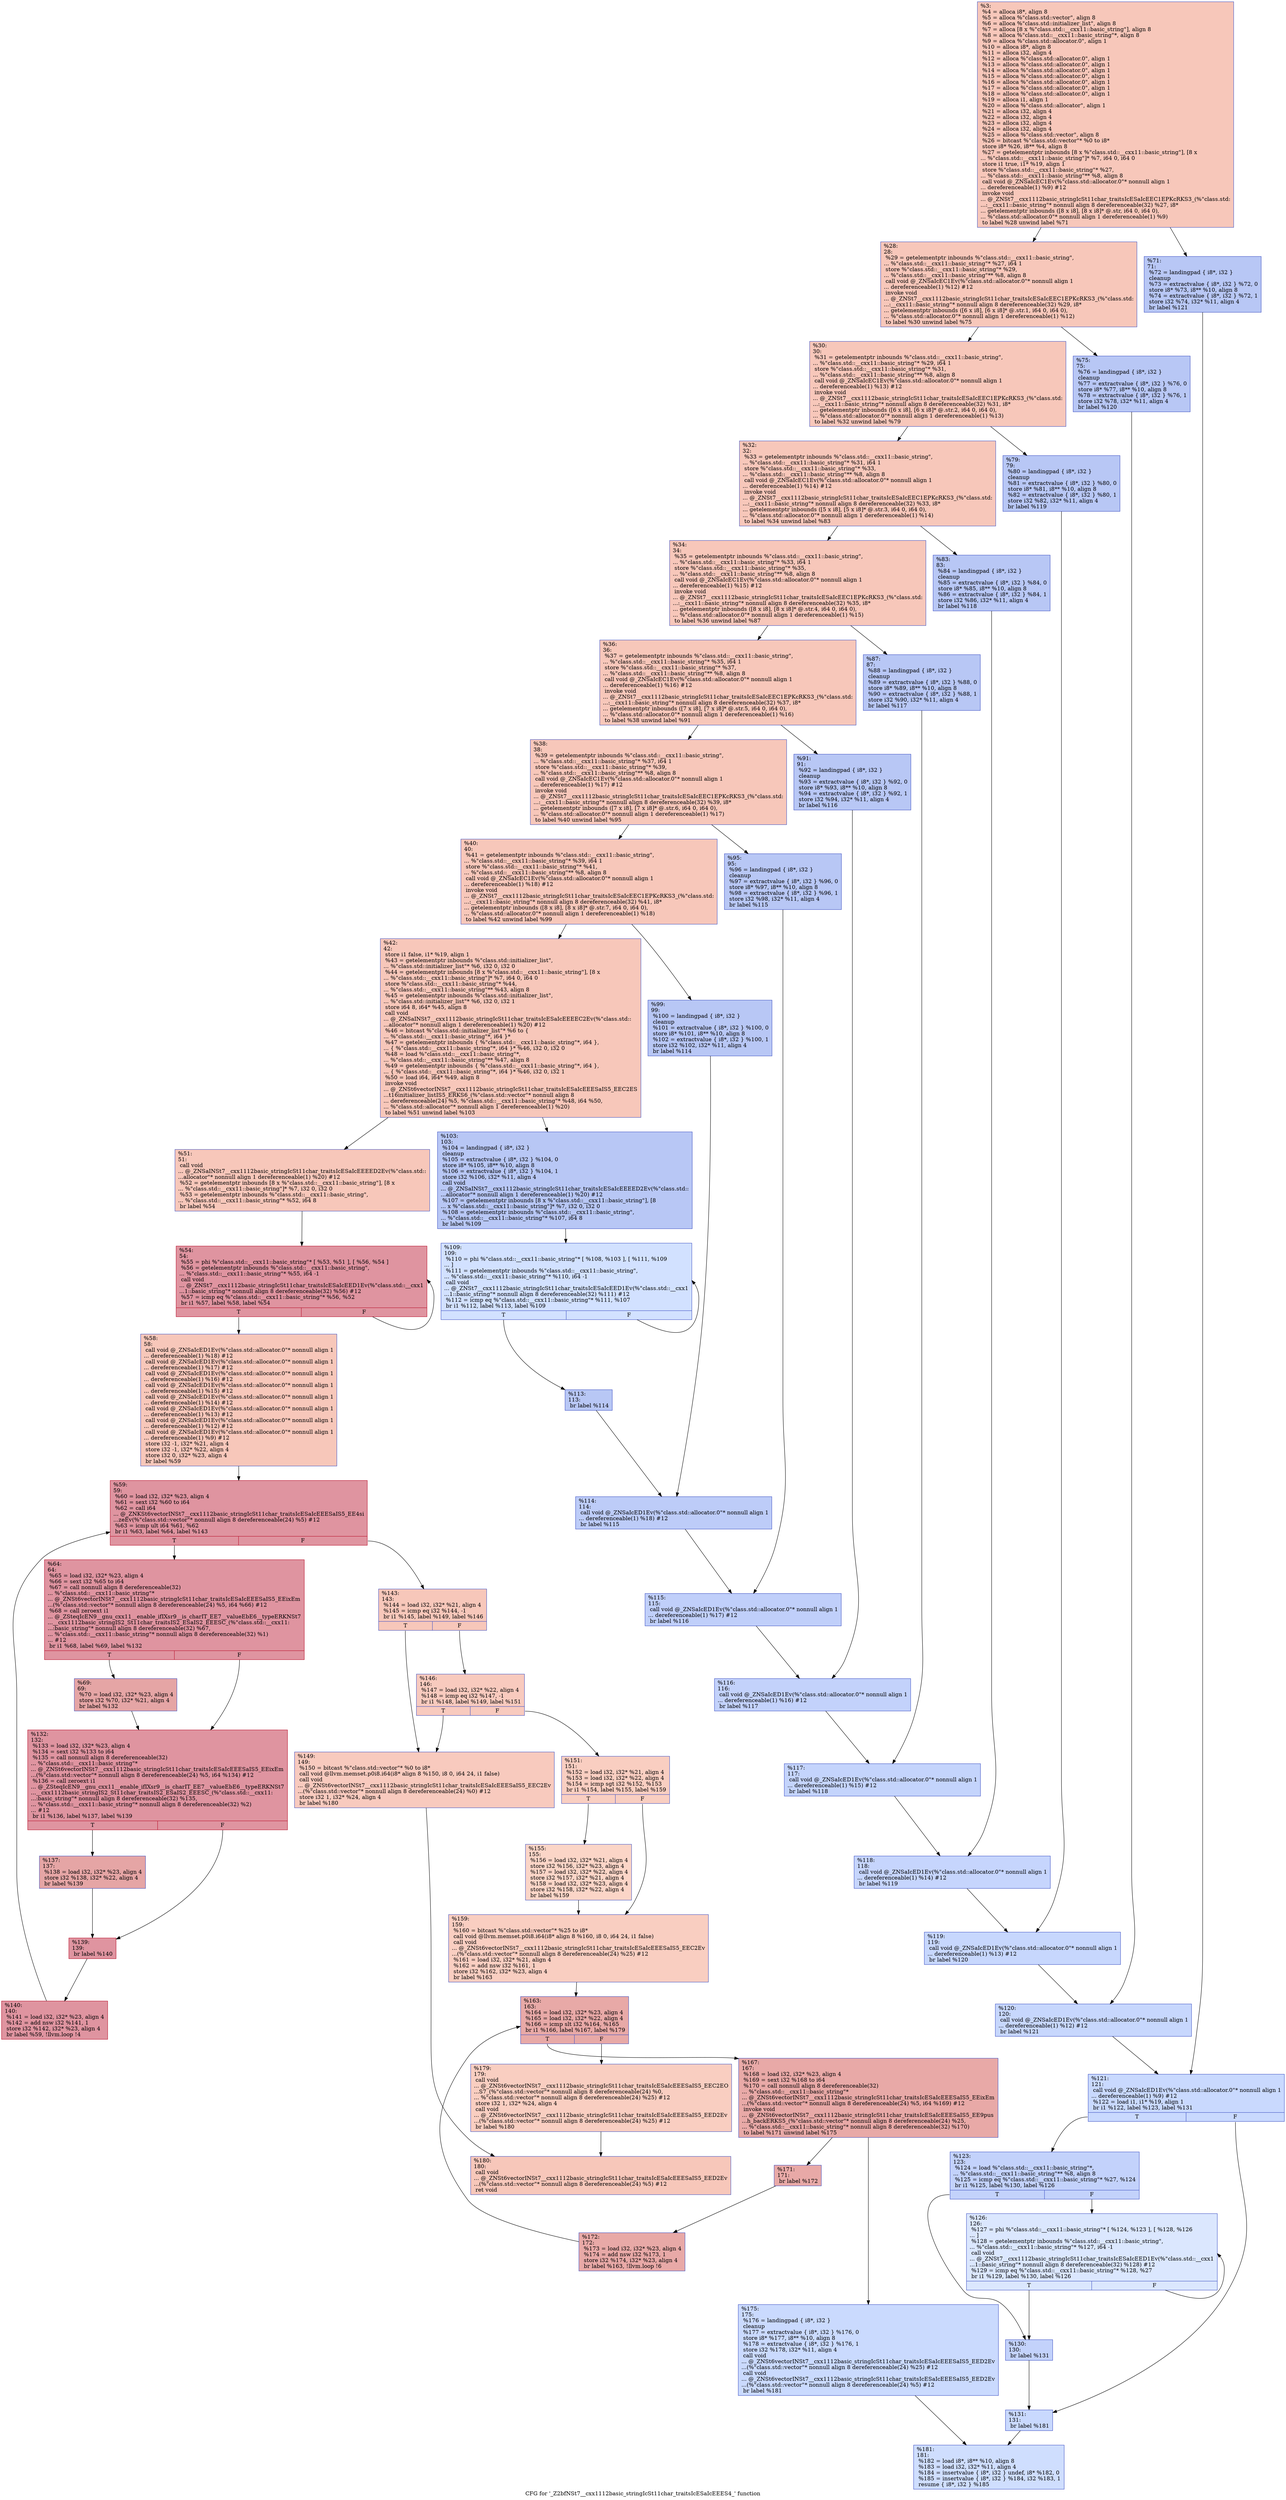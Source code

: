 digraph "CFG for '_Z2bfNSt7__cxx1112basic_stringIcSt11char_traitsIcESaIcEEES4_' function" {
	label="CFG for '_Z2bfNSt7__cxx1112basic_stringIcSt11char_traitsIcESaIcEEES4_' function";

	Node0x55a814fcb1a0 [shape=record,color="#3d50c3ff", style=filled, fillcolor="#ec7f6370",label="{%3:\l  %4 = alloca i8*, align 8\l  %5 = alloca %\"class.std::vector\", align 8\l  %6 = alloca %\"class.std::initializer_list\", align 8\l  %7 = alloca [8 x %\"class.std::__cxx11::basic_string\"], align 8\l  %8 = alloca %\"class.std::__cxx11::basic_string\"*, align 8\l  %9 = alloca %\"class.std::allocator.0\", align 1\l  %10 = alloca i8*, align 8\l  %11 = alloca i32, align 4\l  %12 = alloca %\"class.std::allocator.0\", align 1\l  %13 = alloca %\"class.std::allocator.0\", align 1\l  %14 = alloca %\"class.std::allocator.0\", align 1\l  %15 = alloca %\"class.std::allocator.0\", align 1\l  %16 = alloca %\"class.std::allocator.0\", align 1\l  %17 = alloca %\"class.std::allocator.0\", align 1\l  %18 = alloca %\"class.std::allocator.0\", align 1\l  %19 = alloca i1, align 1\l  %20 = alloca %\"class.std::allocator\", align 1\l  %21 = alloca i32, align 4\l  %22 = alloca i32, align 4\l  %23 = alloca i32, align 4\l  %24 = alloca i32, align 4\l  %25 = alloca %\"class.std::vector\", align 8\l  %26 = bitcast %\"class.std::vector\"* %0 to i8*\l  store i8* %26, i8** %4, align 8\l  %27 = getelementptr inbounds [8 x %\"class.std::__cxx11::basic_string\"], [8 x\l... %\"class.std::__cxx11::basic_string\"]* %7, i64 0, i64 0\l  store i1 true, i1* %19, align 1\l  store %\"class.std::__cxx11::basic_string\"* %27,\l... %\"class.std::__cxx11::basic_string\"** %8, align 8\l  call void @_ZNSaIcEC1Ev(%\"class.std::allocator.0\"* nonnull align 1\l... dereferenceable(1) %9) #12\l  invoke void\l... @_ZNSt7__cxx1112basic_stringIcSt11char_traitsIcESaIcEEC1EPKcRKS3_(%\"class.std:\l...:__cxx11::basic_string\"* nonnull align 8 dereferenceable(32) %27, i8*\l... getelementptr inbounds ([8 x i8], [8 x i8]* @.str, i64 0, i64 0),\l... %\"class.std::allocator.0\"* nonnull align 1 dereferenceable(1) %9)\l          to label %28 unwind label %71\l}"];
	Node0x55a814fcb1a0 -> Node0x55a814fcd2e0;
	Node0x55a814fcb1a0 -> Node0x55a814fcd330;
	Node0x55a814fcd2e0 [shape=record,color="#3d50c3ff", style=filled, fillcolor="#ec7f6370",label="{%28:\l28:                                               \l  %29 = getelementptr inbounds %\"class.std::__cxx11::basic_string\",\l... %\"class.std::__cxx11::basic_string\"* %27, i64 1\l  store %\"class.std::__cxx11::basic_string\"* %29,\l... %\"class.std::__cxx11::basic_string\"** %8, align 8\l  call void @_ZNSaIcEC1Ev(%\"class.std::allocator.0\"* nonnull align 1\l... dereferenceable(1) %12) #12\l  invoke void\l... @_ZNSt7__cxx1112basic_stringIcSt11char_traitsIcESaIcEEC1EPKcRKS3_(%\"class.std:\l...:__cxx11::basic_string\"* nonnull align 8 dereferenceable(32) %29, i8*\l... getelementptr inbounds ([6 x i8], [6 x i8]* @.str.1, i64 0, i64 0),\l... %\"class.std::allocator.0\"* nonnull align 1 dereferenceable(1) %12)\l          to label %30 unwind label %75\l}"];
	Node0x55a814fcd2e0 -> Node0x55a814fcd9a0;
	Node0x55a814fcd2e0 -> Node0x55a814fcd9f0;
	Node0x55a814fcd9a0 [shape=record,color="#3d50c3ff", style=filled, fillcolor="#ec7f6370",label="{%30:\l30:                                               \l  %31 = getelementptr inbounds %\"class.std::__cxx11::basic_string\",\l... %\"class.std::__cxx11::basic_string\"* %29, i64 1\l  store %\"class.std::__cxx11::basic_string\"* %31,\l... %\"class.std::__cxx11::basic_string\"** %8, align 8\l  call void @_ZNSaIcEC1Ev(%\"class.std::allocator.0\"* nonnull align 1\l... dereferenceable(1) %13) #12\l  invoke void\l... @_ZNSt7__cxx1112basic_stringIcSt11char_traitsIcESaIcEEC1EPKcRKS3_(%\"class.std:\l...:__cxx11::basic_string\"* nonnull align 8 dereferenceable(32) %31, i8*\l... getelementptr inbounds ([6 x i8], [6 x i8]* @.str.2, i64 0, i64 0),\l... %\"class.std::allocator.0\"* nonnull align 1 dereferenceable(1) %13)\l          to label %32 unwind label %79\l}"];
	Node0x55a814fcd9a0 -> Node0x55a814fcdef0;
	Node0x55a814fcd9a0 -> Node0x55a814fcdf40;
	Node0x55a814fcdef0 [shape=record,color="#3d50c3ff", style=filled, fillcolor="#ec7f6370",label="{%32:\l32:                                               \l  %33 = getelementptr inbounds %\"class.std::__cxx11::basic_string\",\l... %\"class.std::__cxx11::basic_string\"* %31, i64 1\l  store %\"class.std::__cxx11::basic_string\"* %33,\l... %\"class.std::__cxx11::basic_string\"** %8, align 8\l  call void @_ZNSaIcEC1Ev(%\"class.std::allocator.0\"* nonnull align 1\l... dereferenceable(1) %14) #12\l  invoke void\l... @_ZNSt7__cxx1112basic_stringIcSt11char_traitsIcESaIcEEC1EPKcRKS3_(%\"class.std:\l...:__cxx11::basic_string\"* nonnull align 8 dereferenceable(32) %33, i8*\l... getelementptr inbounds ([5 x i8], [5 x i8]* @.str.3, i64 0, i64 0),\l... %\"class.std::allocator.0\"* nonnull align 1 dereferenceable(1) %14)\l          to label %34 unwind label %83\l}"];
	Node0x55a814fcdef0 -> Node0x55a814fce620;
	Node0x55a814fcdef0 -> Node0x55a814fce670;
	Node0x55a814fce620 [shape=record,color="#3d50c3ff", style=filled, fillcolor="#ec7f6370",label="{%34:\l34:                                               \l  %35 = getelementptr inbounds %\"class.std::__cxx11::basic_string\",\l... %\"class.std::__cxx11::basic_string\"* %33, i64 1\l  store %\"class.std::__cxx11::basic_string\"* %35,\l... %\"class.std::__cxx11::basic_string\"** %8, align 8\l  call void @_ZNSaIcEC1Ev(%\"class.std::allocator.0\"* nonnull align 1\l... dereferenceable(1) %15) #12\l  invoke void\l... @_ZNSt7__cxx1112basic_stringIcSt11char_traitsIcESaIcEEC1EPKcRKS3_(%\"class.std:\l...:__cxx11::basic_string\"* nonnull align 8 dereferenceable(32) %35, i8*\l... getelementptr inbounds ([8 x i8], [8 x i8]* @.str.4, i64 0, i64 0),\l... %\"class.std::allocator.0\"* nonnull align 1 dereferenceable(1) %15)\l          to label %36 unwind label %87\l}"];
	Node0x55a814fce620 -> Node0x55a814fceb40;
	Node0x55a814fce620 -> Node0x55a814fceb90;
	Node0x55a814fceb40 [shape=record,color="#3d50c3ff", style=filled, fillcolor="#ec7f6370",label="{%36:\l36:                                               \l  %37 = getelementptr inbounds %\"class.std::__cxx11::basic_string\",\l... %\"class.std::__cxx11::basic_string\"* %35, i64 1\l  store %\"class.std::__cxx11::basic_string\"* %37,\l... %\"class.std::__cxx11::basic_string\"** %8, align 8\l  call void @_ZNSaIcEC1Ev(%\"class.std::allocator.0\"* nonnull align 1\l... dereferenceable(1) %16) #12\l  invoke void\l... @_ZNSt7__cxx1112basic_stringIcSt11char_traitsIcESaIcEEC1EPKcRKS3_(%\"class.std:\l...:__cxx11::basic_string\"* nonnull align 8 dereferenceable(32) %37, i8*\l... getelementptr inbounds ([7 x i8], [7 x i8]* @.str.5, i64 0, i64 0),\l... %\"class.std::allocator.0\"* nonnull align 1 dereferenceable(1) %16)\l          to label %38 unwind label %91\l}"];
	Node0x55a814fceb40 -> Node0x55a814fcf060;
	Node0x55a814fceb40 -> Node0x55a814fcf0b0;
	Node0x55a814fcf060 [shape=record,color="#3d50c3ff", style=filled, fillcolor="#ec7f6370",label="{%38:\l38:                                               \l  %39 = getelementptr inbounds %\"class.std::__cxx11::basic_string\",\l... %\"class.std::__cxx11::basic_string\"* %37, i64 1\l  store %\"class.std::__cxx11::basic_string\"* %39,\l... %\"class.std::__cxx11::basic_string\"** %8, align 8\l  call void @_ZNSaIcEC1Ev(%\"class.std::allocator.0\"* nonnull align 1\l... dereferenceable(1) %17) #12\l  invoke void\l... @_ZNSt7__cxx1112basic_stringIcSt11char_traitsIcESaIcEEC1EPKcRKS3_(%\"class.std:\l...:__cxx11::basic_string\"* nonnull align 8 dereferenceable(32) %39, i8*\l... getelementptr inbounds ([7 x i8], [7 x i8]* @.str.6, i64 0, i64 0),\l... %\"class.std::allocator.0\"* nonnull align 1 dereferenceable(1) %17)\l          to label %40 unwind label %95\l}"];
	Node0x55a814fcf060 -> Node0x55a814fcf580;
	Node0x55a814fcf060 -> Node0x55a814fcf5d0;
	Node0x55a814fcf580 [shape=record,color="#3d50c3ff", style=filled, fillcolor="#ec7f6370",label="{%40:\l40:                                               \l  %41 = getelementptr inbounds %\"class.std::__cxx11::basic_string\",\l... %\"class.std::__cxx11::basic_string\"* %39, i64 1\l  store %\"class.std::__cxx11::basic_string\"* %41,\l... %\"class.std::__cxx11::basic_string\"** %8, align 8\l  call void @_ZNSaIcEC1Ev(%\"class.std::allocator.0\"* nonnull align 1\l... dereferenceable(1) %18) #12\l  invoke void\l... @_ZNSt7__cxx1112basic_stringIcSt11char_traitsIcESaIcEEC1EPKcRKS3_(%\"class.std:\l...:__cxx11::basic_string\"* nonnull align 8 dereferenceable(32) %41, i8*\l... getelementptr inbounds ([8 x i8], [8 x i8]* @.str.7, i64 0, i64 0),\l... %\"class.std::allocator.0\"* nonnull align 1 dereferenceable(1) %18)\l          to label %42 unwind label %99\l}"];
	Node0x55a814fcf580 -> Node0x55a814fcfaa0;
	Node0x55a814fcf580 -> Node0x55a814fcfaf0;
	Node0x55a814fcfaa0 [shape=record,color="#3d50c3ff", style=filled, fillcolor="#ec7f6370",label="{%42:\l42:                                               \l  store i1 false, i1* %19, align 1\l  %43 = getelementptr inbounds %\"class.std::initializer_list\",\l... %\"class.std::initializer_list\"* %6, i32 0, i32 0\l  %44 = getelementptr inbounds [8 x %\"class.std::__cxx11::basic_string\"], [8 x\l... %\"class.std::__cxx11::basic_string\"]* %7, i64 0, i64 0\l  store %\"class.std::__cxx11::basic_string\"* %44,\l... %\"class.std::__cxx11::basic_string\"** %43, align 8\l  %45 = getelementptr inbounds %\"class.std::initializer_list\",\l... %\"class.std::initializer_list\"* %6, i32 0, i32 1\l  store i64 8, i64* %45, align 8\l  call void\l... @_ZNSaINSt7__cxx1112basic_stringIcSt11char_traitsIcESaIcEEEEC2Ev(%\"class.std::\l...allocator\"* nonnull align 1 dereferenceable(1) %20) #12\l  %46 = bitcast %\"class.std::initializer_list\"* %6 to \{\l... %\"class.std::__cxx11::basic_string\"*, i64 \}*\l  %47 = getelementptr inbounds \{ %\"class.std::__cxx11::basic_string\"*, i64 \},\l... \{ %\"class.std::__cxx11::basic_string\"*, i64 \}* %46, i32 0, i32 0\l  %48 = load %\"class.std::__cxx11::basic_string\"*,\l... %\"class.std::__cxx11::basic_string\"** %47, align 8\l  %49 = getelementptr inbounds \{ %\"class.std::__cxx11::basic_string\"*, i64 \},\l... \{ %\"class.std::__cxx11::basic_string\"*, i64 \}* %46, i32 0, i32 1\l  %50 = load i64, i64* %49, align 8\l  invoke void\l... @_ZNSt6vectorINSt7__cxx1112basic_stringIcSt11char_traitsIcESaIcEEESaIS5_EEC2ES\l...t16initializer_listIS5_ERKS6_(%\"class.std::vector\"* nonnull align 8\l... dereferenceable(24) %5, %\"class.std::__cxx11::basic_string\"* %48, i64 %50,\l... %\"class.std::allocator\"* nonnull align 1 dereferenceable(1) %20)\l          to label %51 unwind label %103\l}"];
	Node0x55a814fcfaa0 -> Node0x55a814fd0920;
	Node0x55a814fcfaa0 -> Node0x55a814fd0970;
	Node0x55a814fd0920 [shape=record,color="#3d50c3ff", style=filled, fillcolor="#ec7f6370",label="{%51:\l51:                                               \l  call void\l... @_ZNSaINSt7__cxx1112basic_stringIcSt11char_traitsIcESaIcEEEED2Ev(%\"class.std::\l...allocator\"* nonnull align 1 dereferenceable(1) %20) #12\l  %52 = getelementptr inbounds [8 x %\"class.std::__cxx11::basic_string\"], [8 x\l... %\"class.std::__cxx11::basic_string\"]* %7, i32 0, i32 0\l  %53 = getelementptr inbounds %\"class.std::__cxx11::basic_string\",\l... %\"class.std::__cxx11::basic_string\"* %52, i64 8\l  br label %54\l}"];
	Node0x55a814fd0920 -> Node0x55a814fd0d50;
	Node0x55a814fd0d50 [shape=record,color="#b70d28ff", style=filled, fillcolor="#b70d2870",label="{%54:\l54:                                               \l  %55 = phi %\"class.std::__cxx11::basic_string\"* [ %53, %51 ], [ %56, %54 ]\l  %56 = getelementptr inbounds %\"class.std::__cxx11::basic_string\",\l... %\"class.std::__cxx11::basic_string\"* %55, i64 -1\l  call void\l... @_ZNSt7__cxx1112basic_stringIcSt11char_traitsIcESaIcEED1Ev(%\"class.std::__cxx1\l...1::basic_string\"* nonnull align 8 dereferenceable(32) %56) #12\l  %57 = icmp eq %\"class.std::__cxx11::basic_string\"* %56, %52\l  br i1 %57, label %58, label %54\l|{<s0>T|<s1>F}}"];
	Node0x55a814fd0d50:s0 -> Node0x55a814fd1380;
	Node0x55a814fd0d50:s1 -> Node0x55a814fd0d50;
	Node0x55a814fd1380 [shape=record,color="#3d50c3ff", style=filled, fillcolor="#ec7f6370",label="{%58:\l58:                                               \l  call void @_ZNSaIcED1Ev(%\"class.std::allocator.0\"* nonnull align 1\l... dereferenceable(1) %18) #12\l  call void @_ZNSaIcED1Ev(%\"class.std::allocator.0\"* nonnull align 1\l... dereferenceable(1) %17) #12\l  call void @_ZNSaIcED1Ev(%\"class.std::allocator.0\"* nonnull align 1\l... dereferenceable(1) %16) #12\l  call void @_ZNSaIcED1Ev(%\"class.std::allocator.0\"* nonnull align 1\l... dereferenceable(1) %15) #12\l  call void @_ZNSaIcED1Ev(%\"class.std::allocator.0\"* nonnull align 1\l... dereferenceable(1) %14) #12\l  call void @_ZNSaIcED1Ev(%\"class.std::allocator.0\"* nonnull align 1\l... dereferenceable(1) %13) #12\l  call void @_ZNSaIcED1Ev(%\"class.std::allocator.0\"* nonnull align 1\l... dereferenceable(1) %12) #12\l  call void @_ZNSaIcED1Ev(%\"class.std::allocator.0\"* nonnull align 1\l... dereferenceable(1) %9) #12\l  store i32 -1, i32* %21, align 4\l  store i32 -1, i32* %22, align 4\l  store i32 0, i32* %23, align 4\l  br label %59\l}"];
	Node0x55a814fd1380 -> Node0x55a814fd22e0;
	Node0x55a814fd22e0 [shape=record,color="#b70d28ff", style=filled, fillcolor="#b70d2870",label="{%59:\l59:                                               \l  %60 = load i32, i32* %23, align 4\l  %61 = sext i32 %60 to i64\l  %62 = call i64\l... @_ZNKSt6vectorINSt7__cxx1112basic_stringIcSt11char_traitsIcESaIcEEESaIS5_EE4si\l...zeEv(%\"class.std::vector\"* nonnull align 8 dereferenceable(24) %5) #12\l  %63 = icmp ult i64 %61, %62\l  br i1 %63, label %64, label %143\l|{<s0>T|<s1>F}}"];
	Node0x55a814fd22e0:s0 -> Node0x55a814fd2800;
	Node0x55a814fd22e0:s1 -> Node0x55a814fd2850;
	Node0x55a814fd2800 [shape=record,color="#b70d28ff", style=filled, fillcolor="#b70d2870",label="{%64:\l64:                                               \l  %65 = load i32, i32* %23, align 4\l  %66 = sext i32 %65 to i64\l  %67 = call nonnull align 8 dereferenceable(32)\l... %\"class.std::__cxx11::basic_string\"*\l... @_ZNSt6vectorINSt7__cxx1112basic_stringIcSt11char_traitsIcESaIcEEESaIS5_EEixEm\l...(%\"class.std::vector\"* nonnull align 8 dereferenceable(24) %5, i64 %66) #12\l  %68 = call zeroext i1\l... @_ZSteqIcEN9__gnu_cxx11__enable_ifIXsr9__is_charIT_EE7__valueEbE6__typeERKNSt7\l...__cxx1112basic_stringIS2_St11char_traitsIS2_ESaIS2_EEESC_(%\"class.std::__cxx11:\l...:basic_string\"* nonnull align 8 dereferenceable(32) %67,\l... %\"class.std::__cxx11::basic_string\"* nonnull align 8 dereferenceable(32) %1)\l... #12\l  br i1 %68, label %69, label %132\l|{<s0>T|<s1>F}}"];
	Node0x55a814fd2800:s0 -> Node0x55a814fd3460;
	Node0x55a814fd2800:s1 -> Node0x55a814fd34f0;
	Node0x55a814fd3460 [shape=record,color="#3d50c3ff", style=filled, fillcolor="#c5333470",label="{%69:\l69:                                               \l  %70 = load i32, i32* %23, align 4\l  store i32 %70, i32* %21, align 4\l  br label %132\l}"];
	Node0x55a814fd3460 -> Node0x55a814fd34f0;
	Node0x55a814fcd330 [shape=record,color="#3d50c3ff", style=filled, fillcolor="#5f7fe870",label="{%71:\l71:                                               \l  %72 = landingpad \{ i8*, i32 \}\l          cleanup\l  %73 = extractvalue \{ i8*, i32 \} %72, 0\l  store i8* %73, i8** %10, align 8\l  %74 = extractvalue \{ i8*, i32 \} %72, 1\l  store i32 %74, i32* %11, align 4\l  br label %121\l}"];
	Node0x55a814fcd330 -> Node0x55a814fd39a0;
	Node0x55a814fcd9f0 [shape=record,color="#3d50c3ff", style=filled, fillcolor="#5f7fe870",label="{%75:\l75:                                               \l  %76 = landingpad \{ i8*, i32 \}\l          cleanup\l  %77 = extractvalue \{ i8*, i32 \} %76, 0\l  store i8* %77, i8** %10, align 8\l  %78 = extractvalue \{ i8*, i32 \} %76, 1\l  store i32 %78, i32* %11, align 4\l  br label %120\l}"];
	Node0x55a814fcd9f0 -> Node0x55a814fd3cf0;
	Node0x55a814fcdf40 [shape=record,color="#3d50c3ff", style=filled, fillcolor="#5f7fe870",label="{%79:\l79:                                               \l  %80 = landingpad \{ i8*, i32 \}\l          cleanup\l  %81 = extractvalue \{ i8*, i32 \} %80, 0\l  store i8* %81, i8** %10, align 8\l  %82 = extractvalue \{ i8*, i32 \} %80, 1\l  store i32 %82, i32* %11, align 4\l  br label %119\l}"];
	Node0x55a814fcdf40 -> Node0x55a814fd4060;
	Node0x55a814fce670 [shape=record,color="#3d50c3ff", style=filled, fillcolor="#5f7fe870",label="{%83:\l83:                                               \l  %84 = landingpad \{ i8*, i32 \}\l          cleanup\l  %85 = extractvalue \{ i8*, i32 \} %84, 0\l  store i8* %85, i8** %10, align 8\l  %86 = extractvalue \{ i8*, i32 \} %84, 1\l  store i32 %86, i32* %11, align 4\l  br label %118\l}"];
	Node0x55a814fce670 -> Node0x55a814fd43d0;
	Node0x55a814fceb90 [shape=record,color="#3d50c3ff", style=filled, fillcolor="#5f7fe870",label="{%87:\l87:                                               \l  %88 = landingpad \{ i8*, i32 \}\l          cleanup\l  %89 = extractvalue \{ i8*, i32 \} %88, 0\l  store i8* %89, i8** %10, align 8\l  %90 = extractvalue \{ i8*, i32 \} %88, 1\l  store i32 %90, i32* %11, align 4\l  br label %117\l}"];
	Node0x55a814fceb90 -> Node0x55a814fd4740;
	Node0x55a814fcf0b0 [shape=record,color="#3d50c3ff", style=filled, fillcolor="#5f7fe870",label="{%91:\l91:                                               \l  %92 = landingpad \{ i8*, i32 \}\l          cleanup\l  %93 = extractvalue \{ i8*, i32 \} %92, 0\l  store i8* %93, i8** %10, align 8\l  %94 = extractvalue \{ i8*, i32 \} %92, 1\l  store i32 %94, i32* %11, align 4\l  br label %116\l}"];
	Node0x55a814fcf0b0 -> Node0x55a814fd4ab0;
	Node0x55a814fcf5d0 [shape=record,color="#3d50c3ff", style=filled, fillcolor="#5f7fe870",label="{%95:\l95:                                               \l  %96 = landingpad \{ i8*, i32 \}\l          cleanup\l  %97 = extractvalue \{ i8*, i32 \} %96, 0\l  store i8* %97, i8** %10, align 8\l  %98 = extractvalue \{ i8*, i32 \} %96, 1\l  store i32 %98, i32* %11, align 4\l  br label %115\l}"];
	Node0x55a814fcf5d0 -> Node0x55a814fd4e20;
	Node0x55a814fcfaf0 [shape=record,color="#3d50c3ff", style=filled, fillcolor="#5f7fe870",label="{%99:\l99:                                               \l  %100 = landingpad \{ i8*, i32 \}\l          cleanup\l  %101 = extractvalue \{ i8*, i32 \} %100, 0\l  store i8* %101, i8** %10, align 8\l  %102 = extractvalue \{ i8*, i32 \} %100, 1\l  store i32 %102, i32* %11, align 4\l  br label %114\l}"];
	Node0x55a814fcfaf0 -> Node0x55a814fd5190;
	Node0x55a814fd0970 [shape=record,color="#3d50c3ff", style=filled, fillcolor="#5f7fe870",label="{%103:\l103:                                              \l  %104 = landingpad \{ i8*, i32 \}\l          cleanup\l  %105 = extractvalue \{ i8*, i32 \} %104, 0\l  store i8* %105, i8** %10, align 8\l  %106 = extractvalue \{ i8*, i32 \} %104, 1\l  store i32 %106, i32* %11, align 4\l  call void\l... @_ZNSaINSt7__cxx1112basic_stringIcSt11char_traitsIcESaIcEEEED2Ev(%\"class.std::\l...allocator\"* nonnull align 1 dereferenceable(1) %20) #12\l  %107 = getelementptr inbounds [8 x %\"class.std::__cxx11::basic_string\"], [8\l... x %\"class.std::__cxx11::basic_string\"]* %7, i32 0, i32 0\l  %108 = getelementptr inbounds %\"class.std::__cxx11::basic_string\",\l... %\"class.std::__cxx11::basic_string\"* %107, i64 8\l  br label %109\l}"];
	Node0x55a814fd0970 -> Node0x55a814fd5500;
	Node0x55a814fd5500 [shape=record,color="#3d50c3ff", style=filled, fillcolor="#9abbff70",label="{%109:\l109:                                              \l  %110 = phi %\"class.std::__cxx11::basic_string\"* [ %108, %103 ], [ %111, %109\l... ]\l  %111 = getelementptr inbounds %\"class.std::__cxx11::basic_string\",\l... %\"class.std::__cxx11::basic_string\"* %110, i64 -1\l  call void\l... @_ZNSt7__cxx1112basic_stringIcSt11char_traitsIcESaIcEED1Ev(%\"class.std::__cxx1\l...1::basic_string\"* nonnull align 8 dereferenceable(32) %111) #12\l  %112 = icmp eq %\"class.std::__cxx11::basic_string\"* %111, %107\l  br i1 %112, label %113, label %109\l|{<s0>T|<s1>F}}"];
	Node0x55a814fd5500:s0 -> Node0x55a814fd59d0;
	Node0x55a814fd5500:s1 -> Node0x55a814fd5500;
	Node0x55a814fd59d0 [shape=record,color="#3d50c3ff", style=filled, fillcolor="#5f7fe870",label="{%113:\l113:                                              \l  br label %114\l}"];
	Node0x55a814fd59d0 -> Node0x55a814fd5190;
	Node0x55a814fd5190 [shape=record,color="#3d50c3ff", style=filled, fillcolor="#6a8bef70",label="{%114:\l114:                                              \l  call void @_ZNSaIcED1Ev(%\"class.std::allocator.0\"* nonnull align 1\l... dereferenceable(1) %18) #12\l  br label %115\l}"];
	Node0x55a814fd5190 -> Node0x55a814fd4e20;
	Node0x55a814fd4e20 [shape=record,color="#3d50c3ff", style=filled, fillcolor="#7093f370",label="{%115:\l115:                                              \l  call void @_ZNSaIcED1Ev(%\"class.std::allocator.0\"* nonnull align 1\l... dereferenceable(1) %17) #12\l  br label %116\l}"];
	Node0x55a814fd4e20 -> Node0x55a814fd4ab0;
	Node0x55a814fd4ab0 [shape=record,color="#3d50c3ff", style=filled, fillcolor="#779af770",label="{%116:\l116:                                              \l  call void @_ZNSaIcED1Ev(%\"class.std::allocator.0\"* nonnull align 1\l... dereferenceable(1) %16) #12\l  br label %117\l}"];
	Node0x55a814fd4ab0 -> Node0x55a814fd4740;
	Node0x55a814fd4740 [shape=record,color="#3d50c3ff", style=filled, fillcolor="#7a9df870",label="{%117:\l117:                                              \l  call void @_ZNSaIcED1Ev(%\"class.std::allocator.0\"* nonnull align 1\l... dereferenceable(1) %15) #12\l  br label %118\l}"];
	Node0x55a814fd4740 -> Node0x55a814fd43d0;
	Node0x55a814fd43d0 [shape=record,color="#3d50c3ff", style=filled, fillcolor="#7ea1fa70",label="{%118:\l118:                                              \l  call void @_ZNSaIcED1Ev(%\"class.std::allocator.0\"* nonnull align 1\l... dereferenceable(1) %14) #12\l  br label %119\l}"];
	Node0x55a814fd43d0 -> Node0x55a814fd4060;
	Node0x55a814fd4060 [shape=record,color="#3d50c3ff", style=filled, fillcolor="#81a4fb70",label="{%119:\l119:                                              \l  call void @_ZNSaIcED1Ev(%\"class.std::allocator.0\"* nonnull align 1\l... dereferenceable(1) %13) #12\l  br label %120\l}"];
	Node0x55a814fd4060 -> Node0x55a814fd3cf0;
	Node0x55a814fd3cf0 [shape=record,color="#3d50c3ff", style=filled, fillcolor="#81a4fb70",label="{%120:\l120:                                              \l  call void @_ZNSaIcED1Ev(%\"class.std::allocator.0\"* nonnull align 1\l... dereferenceable(1) %12) #12\l  br label %121\l}"];
	Node0x55a814fd3cf0 -> Node0x55a814fd39a0;
	Node0x55a814fd39a0 [shape=record,color="#3d50c3ff", style=filled, fillcolor="#85a8fc70",label="{%121:\l121:                                              \l  call void @_ZNSaIcED1Ev(%\"class.std::allocator.0\"* nonnull align 1\l... dereferenceable(1) %9) #12\l  %122 = load i1, i1* %19, align 1\l  br i1 %122, label %123, label %131\l|{<s0>T|<s1>F}}"];
	Node0x55a814fd39a0:s0 -> Node0x55a814fd68e0;
	Node0x55a814fd39a0:s1 -> Node0x55a814fd6930;
	Node0x55a814fd68e0 [shape=record,color="#3d50c3ff", style=filled, fillcolor="#779af770",label="{%123:\l123:                                              \l  %124 = load %\"class.std::__cxx11::basic_string\"*,\l... %\"class.std::__cxx11::basic_string\"** %8, align 8\l  %125 = icmp eq %\"class.std::__cxx11::basic_string\"* %27, %124\l  br i1 %125, label %130, label %126\l|{<s0>T|<s1>F}}"];
	Node0x55a814fd68e0:s0 -> Node0x55a814fd6b30;
	Node0x55a814fd68e0:s1 -> Node0x55a814fd6b80;
	Node0x55a814fd6b80 [shape=record,color="#3d50c3ff", style=filled, fillcolor="#aec9fc70",label="{%126:\l126:                                              \l  %127 = phi %\"class.std::__cxx11::basic_string\"* [ %124, %123 ], [ %128, %126\l... ]\l  %128 = getelementptr inbounds %\"class.std::__cxx11::basic_string\",\l... %\"class.std::__cxx11::basic_string\"* %127, i64 -1\l  call void\l... @_ZNSt7__cxx1112basic_stringIcSt11char_traitsIcESaIcEED1Ev(%\"class.std::__cxx1\l...1::basic_string\"* nonnull align 8 dereferenceable(32) %128) #12\l  %129 = icmp eq %\"class.std::__cxx11::basic_string\"* %128, %27\l  br i1 %129, label %130, label %126\l|{<s0>T|<s1>F}}"];
	Node0x55a814fd6b80:s0 -> Node0x55a814fd6b30;
	Node0x55a814fd6b80:s1 -> Node0x55a814fd6b80;
	Node0x55a814fd6b30 [shape=record,color="#3d50c3ff", style=filled, fillcolor="#779af770",label="{%130:\l130:                                              \l  br label %131\l}"];
	Node0x55a814fd6b30 -> Node0x55a814fd6930;
	Node0x55a814fd6930 [shape=record,color="#3d50c3ff", style=filled, fillcolor="#85a8fc70",label="{%131:\l131:                                              \l  br label %181\l}"];
	Node0x55a814fd6930 -> Node0x55a814fd75e0;
	Node0x55a814fd34f0 [shape=record,color="#b70d28ff", style=filled, fillcolor="#b70d2870",label="{%132:\l132:                                              \l  %133 = load i32, i32* %23, align 4\l  %134 = sext i32 %133 to i64\l  %135 = call nonnull align 8 dereferenceable(32)\l... %\"class.std::__cxx11::basic_string\"*\l... @_ZNSt6vectorINSt7__cxx1112basic_stringIcSt11char_traitsIcESaIcEEESaIS5_EEixEm\l...(%\"class.std::vector\"* nonnull align 8 dereferenceable(24) %5, i64 %134) #12\l  %136 = call zeroext i1\l... @_ZSteqIcEN9__gnu_cxx11__enable_ifIXsr9__is_charIT_EE7__valueEbE6__typeERKNSt7\l...__cxx1112basic_stringIS2_St11char_traitsIS2_ESaIS2_EEESC_(%\"class.std::__cxx11:\l...:basic_string\"* nonnull align 8 dereferenceable(32) %135,\l... %\"class.std::__cxx11::basic_string\"* nonnull align 8 dereferenceable(32) %2)\l... #12\l  br i1 %136, label %137, label %139\l|{<s0>T|<s1>F}}"];
	Node0x55a814fd34f0:s0 -> Node0x55a814fd7e20;
	Node0x55a814fd34f0:s1 -> Node0x55a814fd7e70;
	Node0x55a814fd7e20 [shape=record,color="#3d50c3ff", style=filled, fillcolor="#c5333470",label="{%137:\l137:                                              \l  %138 = load i32, i32* %23, align 4\l  store i32 %138, i32* %22, align 4\l  br label %139\l}"];
	Node0x55a814fd7e20 -> Node0x55a814fd7e70;
	Node0x55a814fd7e70 [shape=record,color="#b70d28ff", style=filled, fillcolor="#b70d2870",label="{%139:\l139:                                              \l  br label %140\l}"];
	Node0x55a814fd7e70 -> Node0x55a814fd8050;
	Node0x55a814fd8050 [shape=record,color="#b70d28ff", style=filled, fillcolor="#b70d2870",label="{%140:\l140:                                              \l  %141 = load i32, i32* %23, align 4\l  %142 = add nsw i32 %141, 1\l  store i32 %142, i32* %23, align 4\l  br label %59, !llvm.loop !4\l}"];
	Node0x55a814fd8050 -> Node0x55a814fd22e0;
	Node0x55a814fd2850 [shape=record,color="#3d50c3ff", style=filled, fillcolor="#ec7f6370",label="{%143:\l143:                                              \l  %144 = load i32, i32* %21, align 4\l  %145 = icmp eq i32 %144, -1\l  br i1 %145, label %149, label %146\l|{<s0>T|<s1>F}}"];
	Node0x55a814fd2850:s0 -> Node0x55a814fd8d90;
	Node0x55a814fd2850:s1 -> Node0x55a814fd8de0;
	Node0x55a814fd8de0 [shape=record,color="#3d50c3ff", style=filled, fillcolor="#ef886b70",label="{%146:\l146:                                              \l  %147 = load i32, i32* %22, align 4\l  %148 = icmp eq i32 %147, -1\l  br i1 %148, label %149, label %151\l|{<s0>T|<s1>F}}"];
	Node0x55a814fd8de0:s0 -> Node0x55a814fd8d90;
	Node0x55a814fd8de0:s1 -> Node0x55a814fd8fe0;
	Node0x55a814fd8d90 [shape=record,color="#3d50c3ff", style=filled, fillcolor="#ef886b70",label="{%149:\l149:                                              \l  %150 = bitcast %\"class.std::vector\"* %0 to i8*\l  call void @llvm.memset.p0i8.i64(i8* align 8 %150, i8 0, i64 24, i1 false)\l  call void\l... @_ZNSt6vectorINSt7__cxx1112basic_stringIcSt11char_traitsIcESaIcEEESaIS5_EEC2Ev\l...(%\"class.std::vector\"* nonnull align 8 dereferenceable(24) %0) #12\l  store i32 1, i32* %24, align 4\l  br label %180\l}"];
	Node0x55a814fd8d90 -> Node0x55a814fd96a0;
	Node0x55a814fd8fe0 [shape=record,color="#3d50c3ff", style=filled, fillcolor="#f2907270",label="{%151:\l151:                                              \l  %152 = load i32, i32* %21, align 4\l  %153 = load i32, i32* %22, align 4\l  %154 = icmp sgt i32 %152, %153\l  br i1 %154, label %155, label %159\l|{<s0>T|<s1>F}}"];
	Node0x55a814fd8fe0:s0 -> Node0x55a814fd98d0;
	Node0x55a814fd8fe0:s1 -> Node0x55a814fd9920;
	Node0x55a814fd98d0 [shape=record,color="#3d50c3ff", style=filled, fillcolor="#f5a08170",label="{%155:\l155:                                              \l  %156 = load i32, i32* %21, align 4\l  store i32 %156, i32* %23, align 4\l  %157 = load i32, i32* %22, align 4\l  store i32 %157, i32* %21, align 4\l  %158 = load i32, i32* %23, align 4\l  store i32 %158, i32* %22, align 4\l  br label %159\l}"];
	Node0x55a814fd98d0 -> Node0x55a814fd9920;
	Node0x55a814fd9920 [shape=record,color="#3d50c3ff", style=filled, fillcolor="#f2907270",label="{%159:\l159:                                              \l  %160 = bitcast %\"class.std::vector\"* %25 to i8*\l  call void @llvm.memset.p0i8.i64(i8* align 8 %160, i8 0, i64 24, i1 false)\l  call void\l... @_ZNSt6vectorINSt7__cxx1112basic_stringIcSt11char_traitsIcESaIcEEESaIS5_EEC2Ev\l...(%\"class.std::vector\"* nonnull align 8 dereferenceable(24) %25) #12\l  %161 = load i32, i32* %21, align 4\l  %162 = add nsw i32 %161, 1\l  store i32 %162, i32* %23, align 4\l  br label %163\l}"];
	Node0x55a814fd9920 -> Node0x55a814fda2b0;
	Node0x55a814fda2b0 [shape=record,color="#3d50c3ff", style=filled, fillcolor="#ca3b3770",label="{%163:\l163:                                              \l  %164 = load i32, i32* %23, align 4\l  %165 = load i32, i32* %22, align 4\l  %166 = icmp slt i32 %164, %165\l  br i1 %166, label %167, label %179\l|{<s0>T|<s1>F}}"];
	Node0x55a814fda2b0:s0 -> Node0x55a814fda4e0;
	Node0x55a814fda2b0:s1 -> Node0x55a814fda530;
	Node0x55a814fda4e0 [shape=record,color="#3d50c3ff", style=filled, fillcolor="#ca3b3770",label="{%167:\l167:                                              \l  %168 = load i32, i32* %23, align 4\l  %169 = sext i32 %168 to i64\l  %170 = call nonnull align 8 dereferenceable(32)\l... %\"class.std::__cxx11::basic_string\"*\l... @_ZNSt6vectorINSt7__cxx1112basic_stringIcSt11char_traitsIcESaIcEEESaIS5_EEixEm\l...(%\"class.std::vector\"* nonnull align 8 dereferenceable(24) %5, i64 %169) #12\l  invoke void\l... @_ZNSt6vectorINSt7__cxx1112basic_stringIcSt11char_traitsIcESaIcEEESaIS5_EE9pus\l...h_backERKS5_(%\"class.std::vector\"* nonnull align 8 dereferenceable(24) %25,\l... %\"class.std::__cxx11::basic_string\"* nonnull align 8 dereferenceable(32) %170)\l          to label %171 unwind label %175\l}"];
	Node0x55a814fda4e0 -> Node0x55a814fda8d0;
	Node0x55a814fda4e0 -> Node0x55a814fda920;
	Node0x55a814fda8d0 [shape=record,color="#3d50c3ff", style=filled, fillcolor="#ca3b3770",label="{%171:\l171:                                              \l  br label %172\l}"];
	Node0x55a814fda8d0 -> Node0x55a814fdabc0;
	Node0x55a814fdabc0 [shape=record,color="#3d50c3ff", style=filled, fillcolor="#ca3b3770",label="{%172:\l172:                                              \l  %173 = load i32, i32* %23, align 4\l  %174 = add nsw i32 %173, 1\l  store i32 %174, i32* %23, align 4\l  br label %163, !llvm.loop !6\l}"];
	Node0x55a814fdabc0 -> Node0x55a814fda2b0;
	Node0x55a814fda920 [shape=record,color="#3d50c3ff", style=filled, fillcolor="#88abfd70",label="{%175:\l175:                                              \l  %176 = landingpad \{ i8*, i32 \}\l          cleanup\l  %177 = extractvalue \{ i8*, i32 \} %176, 0\l  store i8* %177, i8** %10, align 8\l  %178 = extractvalue \{ i8*, i32 \} %176, 1\l  store i32 %178, i32* %11, align 4\l  call void\l... @_ZNSt6vectorINSt7__cxx1112basic_stringIcSt11char_traitsIcESaIcEEESaIS5_EED2Ev\l...(%\"class.std::vector\"* nonnull align 8 dereferenceable(24) %25) #12\l  call void\l... @_ZNSt6vectorINSt7__cxx1112basic_stringIcSt11char_traitsIcESaIcEEESaIS5_EED2Ev\l...(%\"class.std::vector\"* nonnull align 8 dereferenceable(24) %5) #12\l  br label %181\l}"];
	Node0x55a814fda920 -> Node0x55a814fd75e0;
	Node0x55a814fda530 [shape=record,color="#3d50c3ff", style=filled, fillcolor="#f2907270",label="{%179:\l179:                                              \l  call void\l... @_ZNSt6vectorINSt7__cxx1112basic_stringIcSt11char_traitsIcESaIcEEESaIS5_EEC2EO\l...S7_(%\"class.std::vector\"* nonnull align 8 dereferenceable(24) %0,\l... %\"class.std::vector\"* nonnull align 8 dereferenceable(24) %25) #12\l  store i32 1, i32* %24, align 4\l  call void\l... @_ZNSt6vectorINSt7__cxx1112basic_stringIcSt11char_traitsIcESaIcEEESaIS5_EED2Ev\l...(%\"class.std::vector\"* nonnull align 8 dereferenceable(24) %25) #12\l  br label %180\l}"];
	Node0x55a814fda530 -> Node0x55a814fd96a0;
	Node0x55a814fd96a0 [shape=record,color="#3d50c3ff", style=filled, fillcolor="#ec7f6370",label="{%180:\l180:                                              \l  call void\l... @_ZNSt6vectorINSt7__cxx1112basic_stringIcSt11char_traitsIcESaIcEEESaIS5_EED2Ev\l...(%\"class.std::vector\"* nonnull align 8 dereferenceable(24) %5) #12\l  ret void\l}"];
	Node0x55a814fd75e0 [shape=record,color="#3d50c3ff", style=filled, fillcolor="#93b5fe70",label="{%181:\l181:                                              \l  %182 = load i8*, i8** %10, align 8\l  %183 = load i32, i32* %11, align 4\l  %184 = insertvalue \{ i8*, i32 \} undef, i8* %182, 0\l  %185 = insertvalue \{ i8*, i32 \} %184, i32 %183, 1\l  resume \{ i8*, i32 \} %185\l}"];
}
